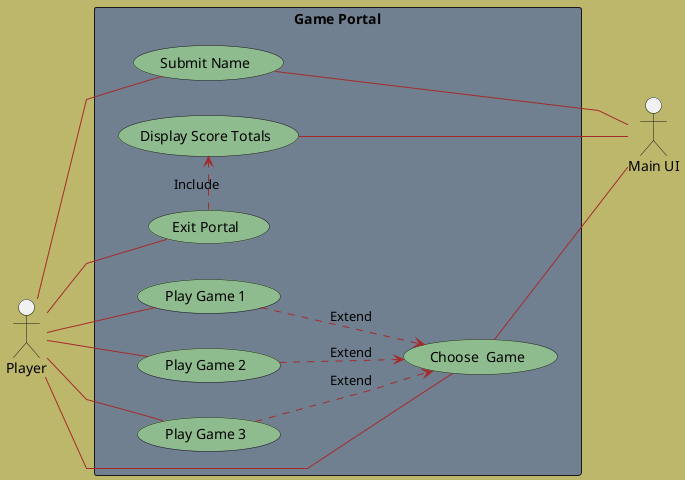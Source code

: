 @startuml
'https://plantuml.com/use-case-diagram

left to right direction
skinparam BackgroundColor DarkKhaki
skinparam usecase{
BackgroundColor DarkSeaGreen
ArrowColor Brown
ActorBorderColor Black

}
skinparam rectangle{
BackgroundColor SlateGrey


}


actor "Player" as p
actor "Main UI" as ui
skinparam linetype polyline
rectangle "Game Portal" {
together{
  usecase "Choose  Game" as choose
  usecase "Play Game 1" as game1
  usecase "Play Game 2" as game2
  usecase "Play Game 3" as game3
  }
  usecase "Submit Name" as sub_name
together{
  usecase "Display Score Totals" as display
  usecase "Exit Portal" as exit
  }
}

'Player UseCases
p -- sub_name
p -- choose
p -- game1
p -- game2
p -- game3
p -- exit

' Main UI Usecases
sub_name -- ui
choose -- ui
display -- ui

'Extends & includes
exit .> display :Include
game1 ..> choose :Extend
game2 ..> choose :Extend
game3 ..> choose :Extend


@enduml


